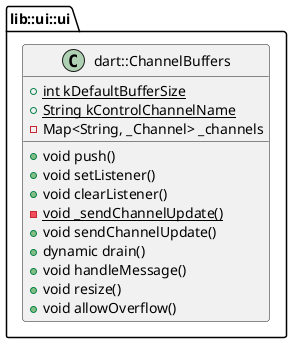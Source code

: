 @startuml
class "lib::ui::ui.dart::ChannelBuffers" {
  {static} +int kDefaultBufferSize
  {static} +String kControlChannelName
  -Map<String, _Channel> _channels
  +void push()
  +void setListener()
  +void clearListener()
  {static} -void _sendChannelUpdate()
  +void sendChannelUpdate()
  +dynamic drain()
  +void handleMessage()
  +void resize()
  +void allowOverflow()
}
@enduml